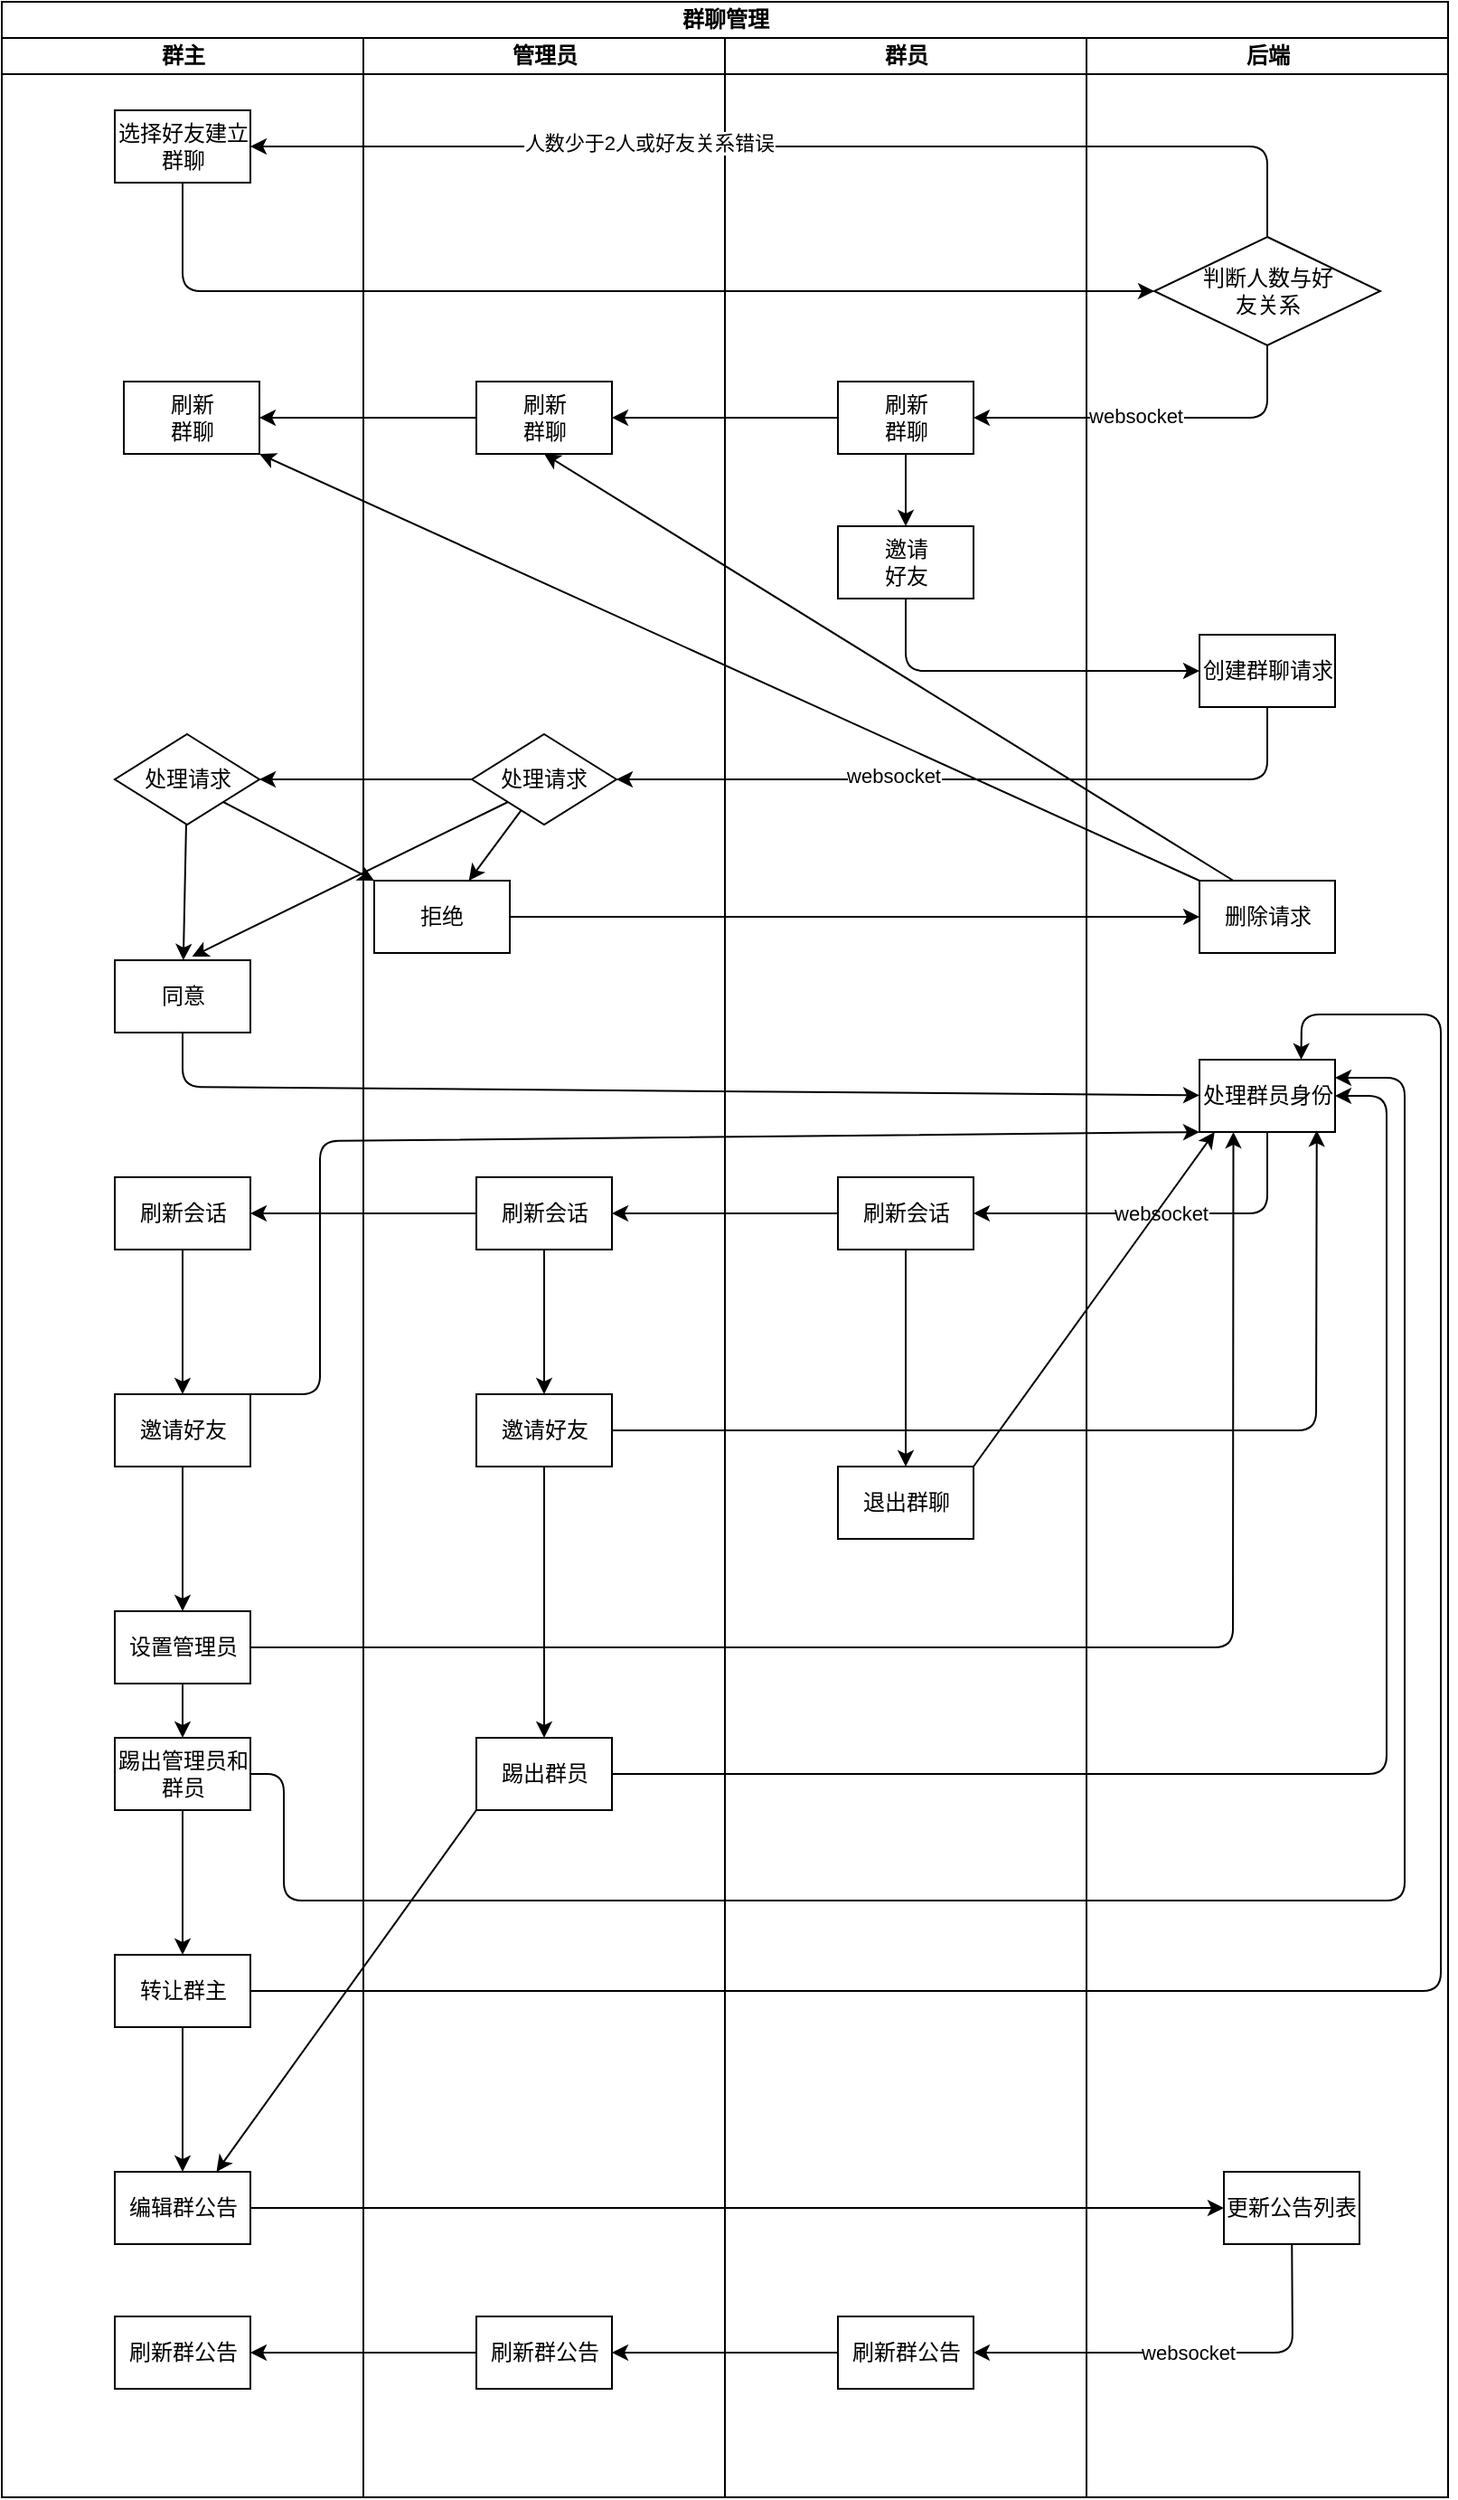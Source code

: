 <mxfile>
    <diagram id="PBnlzqda9t2enoDprxGE" name="第 1 页">
        <mxGraphModel dx="-1454" dy="1695" grid="1" gridSize="10" guides="1" tooltips="1" connect="1" arrows="1" fold="1" page="1" pageScale="1" pageWidth="827" pageHeight="1169" math="0" shadow="0">
            <root>
                <mxCell id="0"/>
                <mxCell id="1" parent="0"/>
                <mxCell id="2" value="群聊管理" style="swimlane;childLayout=stackLayout;resizeParent=1;resizeParentMax=0;startSize=20;html=1;gradientColor=none;swimlaneFillColor=default;" vertex="1" parent="1">
                    <mxGeometry x="1654.0" y="-1110" width="800" height="1380" as="geometry"/>
                </mxCell>
                <mxCell id="3" value="群主" style="swimlane;startSize=20;html=1;gradientColor=none;" vertex="1" parent="2">
                    <mxGeometry y="20" width="200" height="1360" as="geometry"/>
                </mxCell>
                <mxCell id="4" value="选择好友建立群聊" style="rounded=0;whiteSpace=wrap;html=1;gradientColor=none;" vertex="1" parent="3">
                    <mxGeometry x="62.5" y="40" width="75" height="40" as="geometry"/>
                </mxCell>
                <mxCell id="5" value="" style="edgeStyle=none;html=1;" edge="1" parent="3" source="6" target="8">
                    <mxGeometry relative="1" as="geometry"/>
                </mxCell>
                <mxCell id="6" value="处理请求" style="rhombus;whiteSpace=wrap;html=1;rounded=0;gradientColor=none;spacingLeft=0;spacingRight=0;" vertex="1" parent="3">
                    <mxGeometry x="62.5" y="385" width="80" height="50" as="geometry"/>
                </mxCell>
                <mxCell id="7" value="刷新群聊" style="whiteSpace=wrap;html=1;rounded=0;gradientColor=none;spacingLeft=20;spacingRight=20;" vertex="1" parent="3">
                    <mxGeometry x="67.5" y="190" width="75" height="40" as="geometry"/>
                </mxCell>
                <mxCell id="8" value="同意" style="whiteSpace=wrap;html=1;rounded=0;gradientColor=none;spacingLeft=0;spacingRight=0;" vertex="1" parent="3">
                    <mxGeometry x="62.5" y="510" width="75" height="40" as="geometry"/>
                </mxCell>
                <mxCell id="9" value="" style="edgeStyle=none;html=1;" edge="1" parent="3" source="10" target="12">
                    <mxGeometry relative="1" as="geometry"/>
                </mxCell>
                <mxCell id="10" value="刷新会话" style="whiteSpace=wrap;html=1;rounded=0;gradientColor=none;spacingLeft=0;spacingRight=0;" vertex="1" parent="3">
                    <mxGeometry x="62.5" y="630" width="75" height="40" as="geometry"/>
                </mxCell>
                <mxCell id="11" value="" style="edgeStyle=none;html=1;" edge="1" parent="3" source="12" target="14">
                    <mxGeometry relative="1" as="geometry"/>
                </mxCell>
                <mxCell id="12" value="邀请好友" style="whiteSpace=wrap;html=1;rounded=0;gradientColor=none;spacingLeft=0;spacingRight=0;" vertex="1" parent="3">
                    <mxGeometry x="62.5" y="750" width="75" height="40" as="geometry"/>
                </mxCell>
                <mxCell id="13" value="" style="edgeStyle=none;html=1;" edge="1" parent="3" source="14" target="16">
                    <mxGeometry relative="1" as="geometry"/>
                </mxCell>
                <mxCell id="14" value="设置管理员" style="whiteSpace=wrap;html=1;rounded=0;gradientColor=none;spacingLeft=0;spacingRight=0;" vertex="1" parent="3">
                    <mxGeometry x="62.5" y="870" width="75" height="40" as="geometry"/>
                </mxCell>
                <mxCell id="15" value="" style="edgeStyle=none;html=1;" edge="1" parent="3" source="16" target="18">
                    <mxGeometry relative="1" as="geometry"/>
                </mxCell>
                <mxCell id="16" value="踢出管理员和群员" style="whiteSpace=wrap;html=1;rounded=0;gradientColor=none;spacingLeft=0;spacingRight=0;" vertex="1" parent="3">
                    <mxGeometry x="62.5" y="940" width="75" height="40" as="geometry"/>
                </mxCell>
                <mxCell id="17" value="" style="edgeStyle=none;html=1;" edge="1" parent="3" source="18" target="19">
                    <mxGeometry relative="1" as="geometry"/>
                </mxCell>
                <mxCell id="18" value="转让群主" style="whiteSpace=wrap;html=1;rounded=0;gradientColor=none;spacingLeft=0;spacingRight=0;" vertex="1" parent="3">
                    <mxGeometry x="62.5" y="1060" width="75" height="40" as="geometry"/>
                </mxCell>
                <mxCell id="19" value="编辑群公告" style="whiteSpace=wrap;html=1;rounded=0;gradientColor=none;spacingLeft=0;spacingRight=0;" vertex="1" parent="3">
                    <mxGeometry x="62.5" y="1180" width="75" height="40" as="geometry"/>
                </mxCell>
                <mxCell id="20" value="刷新群公告" style="whiteSpace=wrap;html=1;rounded=0;gradientColor=none;spacingLeft=0;spacingRight=0;" vertex="1" parent="3">
                    <mxGeometry x="62.5" y="1260" width="75" height="40" as="geometry"/>
                </mxCell>
                <mxCell id="21" value="管理员" style="swimlane;startSize=20;html=1;gradientColor=none;" vertex="1" parent="2">
                    <mxGeometry x="200" y="20" width="200" height="1360" as="geometry"/>
                </mxCell>
                <mxCell id="22" value="" style="edgeStyle=none;html=1;" edge="1" parent="21" source="23" target="24">
                    <mxGeometry relative="1" as="geometry"/>
                </mxCell>
                <mxCell id="23" value="处理请求" style="rhombus;whiteSpace=wrap;html=1;rounded=0;gradientColor=none;spacingLeft=0;spacingRight=0;" vertex="1" parent="21">
                    <mxGeometry x="60" y="385" width="80" height="50" as="geometry"/>
                </mxCell>
                <mxCell id="24" value="拒绝" style="whiteSpace=wrap;html=1;rounded=0;gradientColor=none;spacingLeft=0;spacingRight=0;" vertex="1" parent="21">
                    <mxGeometry x="6" y="466" width="75" height="40" as="geometry"/>
                </mxCell>
                <mxCell id="25" value="刷新群聊" style="whiteSpace=wrap;html=1;rounded=0;gradientColor=none;spacingLeft=20;spacingRight=20;" vertex="1" parent="21">
                    <mxGeometry x="62.5" y="190" width="75" height="40" as="geometry"/>
                </mxCell>
                <mxCell id="26" value="" style="edgeStyle=none;html=1;" edge="1" parent="21" source="27" target="29">
                    <mxGeometry relative="1" as="geometry"/>
                </mxCell>
                <mxCell id="27" value="刷新会话" style="whiteSpace=wrap;html=1;rounded=0;gradientColor=none;spacingLeft=0;spacingRight=0;" vertex="1" parent="21">
                    <mxGeometry x="62.5" y="630" width="75" height="40" as="geometry"/>
                </mxCell>
                <mxCell id="28" value="" style="edgeStyle=none;html=1;" edge="1" parent="21" source="29" target="30">
                    <mxGeometry relative="1" as="geometry"/>
                </mxCell>
                <mxCell id="29" value="邀请好友" style="whiteSpace=wrap;html=1;rounded=0;gradientColor=none;spacingLeft=0;spacingRight=0;" vertex="1" parent="21">
                    <mxGeometry x="62.5" y="750" width="75" height="40" as="geometry"/>
                </mxCell>
                <mxCell id="30" value="踢出群员" style="whiteSpace=wrap;html=1;rounded=0;gradientColor=none;spacingLeft=0;spacingRight=0;" vertex="1" parent="21">
                    <mxGeometry x="62.5" y="940" width="75" height="40" as="geometry"/>
                </mxCell>
                <mxCell id="31" value="刷新群公告" style="whiteSpace=wrap;html=1;rounded=0;gradientColor=none;spacingLeft=0;spacingRight=0;" vertex="1" parent="21">
                    <mxGeometry x="62.5" y="1260" width="75" height="40" as="geometry"/>
                </mxCell>
                <mxCell id="32" value="群员" style="swimlane;startSize=20;html=1;gradientColor=none;" vertex="1" parent="2">
                    <mxGeometry x="400" y="20" width="200" height="1360" as="geometry"/>
                </mxCell>
                <mxCell id="33" value="" style="edgeStyle=none;html=1;" edge="1" parent="32" source="34" target="35">
                    <mxGeometry relative="1" as="geometry"/>
                </mxCell>
                <mxCell id="34" value="刷新群聊" style="whiteSpace=wrap;html=1;rounded=0;gradientColor=none;spacingLeft=20;spacingRight=20;" vertex="1" parent="32">
                    <mxGeometry x="62.5" y="190" width="75" height="40" as="geometry"/>
                </mxCell>
                <mxCell id="35" value="邀请好友" style="whiteSpace=wrap;html=1;rounded=0;gradientColor=none;spacingLeft=20;spacingRight=20;" vertex="1" parent="32">
                    <mxGeometry x="62.5" y="270" width="75" height="40" as="geometry"/>
                </mxCell>
                <mxCell id="36" value="" style="edgeStyle=none;html=1;" edge="1" parent="32" source="37" target="38">
                    <mxGeometry relative="1" as="geometry"/>
                </mxCell>
                <mxCell id="37" value="刷新会话" style="whiteSpace=wrap;html=1;rounded=0;gradientColor=none;spacingLeft=0;spacingRight=0;" vertex="1" parent="32">
                    <mxGeometry x="62.5" y="630" width="75" height="40" as="geometry"/>
                </mxCell>
                <mxCell id="38" value="退出群聊" style="whiteSpace=wrap;html=1;rounded=0;gradientColor=none;spacingLeft=0;spacingRight=0;" vertex="1" parent="32">
                    <mxGeometry x="62.5" y="790" width="75" height="40" as="geometry"/>
                </mxCell>
                <mxCell id="39" value="刷新群公告" style="whiteSpace=wrap;html=1;rounded=0;gradientColor=none;spacingLeft=0;spacingRight=0;" vertex="1" parent="32">
                    <mxGeometry x="62.5" y="1260" width="75" height="40" as="geometry"/>
                </mxCell>
                <mxCell id="40" value="后端" style="swimlane;startSize=20;html=1;gradientColor=none;" vertex="1" parent="2">
                    <mxGeometry x="600" y="20" width="200" height="1360" as="geometry"/>
                </mxCell>
                <mxCell id="41" value="判断人数与好友关系" style="rhombus;whiteSpace=wrap;html=1;rounded=0;gradientColor=none;spacingLeft=20;spacingRight=20;" vertex="1" parent="40">
                    <mxGeometry x="37.5" y="110" width="125" height="60" as="geometry"/>
                </mxCell>
                <mxCell id="42" value="创建群聊请求" style="whiteSpace=wrap;html=1;rounded=0;gradientColor=none;spacingLeft=0;spacingRight=0;" vertex="1" parent="40">
                    <mxGeometry x="62.5" y="330" width="75" height="40" as="geometry"/>
                </mxCell>
                <mxCell id="43" value="删除请求" style="whiteSpace=wrap;html=1;rounded=0;gradientColor=none;spacingLeft=0;spacingRight=0;" vertex="1" parent="40">
                    <mxGeometry x="62.5" y="466" width="75" height="40" as="geometry"/>
                </mxCell>
                <mxCell id="44" value="处理群员身份" style="whiteSpace=wrap;html=1;rounded=0;gradientColor=none;spacingLeft=0;spacingRight=0;" vertex="1" parent="40">
                    <mxGeometry x="62.5" y="565" width="75" height="40" as="geometry"/>
                </mxCell>
                <mxCell id="45" value="更新公告列表" style="whiteSpace=wrap;html=1;rounded=0;gradientColor=none;spacingLeft=0;spacingRight=0;" vertex="1" parent="40">
                    <mxGeometry x="76" y="1180" width="75" height="40" as="geometry"/>
                </mxCell>
                <mxCell id="46" value="" style="edgeStyle=none;html=1;" edge="1" parent="2" source="4" target="41">
                    <mxGeometry relative="1" as="geometry">
                        <Array as="points">
                            <mxPoint x="100.0" y="160"/>
                        </Array>
                    </mxGeometry>
                </mxCell>
                <mxCell id="47" style="edgeStyle=none;html=1;exitX=0.5;exitY=0;exitDx=0;exitDy=0;entryX=1;entryY=0.5;entryDx=0;entryDy=0;" edge="1" parent="2" source="41" target="4">
                    <mxGeometry relative="1" as="geometry">
                        <Array as="points">
                            <mxPoint x="700.0" y="80"/>
                        </Array>
                    </mxGeometry>
                </mxCell>
                <mxCell id="48" value="人数少于2人或好友关系错误" style="edgeLabel;html=1;align=center;verticalAlign=middle;resizable=0;points=[];" vertex="1" connectable="0" parent="47">
                    <mxGeometry x="0.282" y="-2" relative="1" as="geometry">
                        <mxPoint as="offset"/>
                    </mxGeometry>
                </mxCell>
                <mxCell id="49" value="" style="edgeStyle=none;html=1;" edge="1" parent="2" source="41" target="34">
                    <mxGeometry relative="1" as="geometry">
                        <Array as="points">
                            <mxPoint x="700.0" y="230"/>
                        </Array>
                    </mxGeometry>
                </mxCell>
                <mxCell id="50" value="websocket" style="edgeLabel;html=1;align=center;verticalAlign=middle;resizable=0;points=[];" vertex="1" connectable="0" parent="49">
                    <mxGeometry x="0.116" y="-1" relative="1" as="geometry">
                        <mxPoint as="offset"/>
                    </mxGeometry>
                </mxCell>
                <mxCell id="51" value="" style="edgeStyle=none;html=1;" edge="1" parent="2" source="34" target="25">
                    <mxGeometry relative="1" as="geometry"/>
                </mxCell>
                <mxCell id="52" value="" style="edgeStyle=none;html=1;" edge="1" parent="2" source="35" target="42">
                    <mxGeometry relative="1" as="geometry">
                        <Array as="points">
                            <mxPoint x="500.0" y="370"/>
                        </Array>
                    </mxGeometry>
                </mxCell>
                <mxCell id="53" value="" style="edgeStyle=none;html=1;" edge="1" parent="2" source="42" target="23">
                    <mxGeometry relative="1" as="geometry">
                        <Array as="points">
                            <mxPoint x="700.0" y="430"/>
                        </Array>
                    </mxGeometry>
                </mxCell>
                <mxCell id="54" value="websocket" style="edgeLabel;html=1;align=center;verticalAlign=middle;resizable=0;points=[];" vertex="1" connectable="0" parent="53">
                    <mxGeometry x="0.236" y="-2" relative="1" as="geometry">
                        <mxPoint as="offset"/>
                    </mxGeometry>
                </mxCell>
                <mxCell id="55" value="" style="edgeStyle=none;html=1;" edge="1" parent="2" source="23" target="6">
                    <mxGeometry relative="1" as="geometry"/>
                </mxCell>
                <mxCell id="56" style="edgeStyle=none;html=1;exitX=1;exitY=1;exitDx=0;exitDy=0;entryX=0;entryY=0;entryDx=0;entryDy=0;" edge="1" parent="2" source="6" target="24">
                    <mxGeometry relative="1" as="geometry"/>
                </mxCell>
                <mxCell id="57" value="" style="edgeStyle=none;html=1;" edge="1" parent="2" source="24" target="43">
                    <mxGeometry relative="1" as="geometry"/>
                </mxCell>
                <mxCell id="58" value="" style="edgeStyle=none;html=1;" edge="1" parent="2" source="25" target="7">
                    <mxGeometry relative="1" as="geometry"/>
                </mxCell>
                <mxCell id="59" style="edgeStyle=none;html=1;exitX=0.25;exitY=0;exitDx=0;exitDy=0;entryX=0.5;entryY=1;entryDx=0;entryDy=0;" edge="1" parent="2" source="43" target="25">
                    <mxGeometry relative="1" as="geometry"/>
                </mxCell>
                <mxCell id="60" style="edgeStyle=none;html=1;exitX=0;exitY=0;exitDx=0;exitDy=0;entryX=1;entryY=1;entryDx=0;entryDy=0;" edge="1" parent="2" source="43" target="7">
                    <mxGeometry relative="1" as="geometry"/>
                </mxCell>
                <mxCell id="61" style="edgeStyle=none;html=1;exitX=0;exitY=1;exitDx=0;exitDy=0;entryX=0.571;entryY=-0.051;entryDx=0;entryDy=0;entryPerimeter=0;" edge="1" parent="2" source="23" target="8">
                    <mxGeometry relative="1" as="geometry"/>
                </mxCell>
                <mxCell id="62" value="" style="edgeStyle=none;html=1;" edge="1" parent="2" source="8" target="44">
                    <mxGeometry relative="1" as="geometry">
                        <Array as="points">
                            <mxPoint x="100.0" y="600"/>
                        </Array>
                    </mxGeometry>
                </mxCell>
                <mxCell id="63" value="websocket" style="edgeStyle=none;html=1;" edge="1" parent="2" source="44" target="37">
                    <mxGeometry relative="1" as="geometry">
                        <Array as="points">
                            <mxPoint x="700.0" y="670"/>
                        </Array>
                    </mxGeometry>
                </mxCell>
                <mxCell id="64" value="" style="edgeStyle=none;html=1;" edge="1" parent="2" source="37" target="27">
                    <mxGeometry relative="1" as="geometry"/>
                </mxCell>
                <mxCell id="65" value="" style="edgeStyle=none;html=1;" edge="1" parent="2" source="27" target="10">
                    <mxGeometry relative="1" as="geometry"/>
                </mxCell>
                <mxCell id="66" style="edgeStyle=none;html=1;exitX=1;exitY=0;exitDx=0;exitDy=0;entryX=0;entryY=1;entryDx=0;entryDy=0;" edge="1" parent="2" source="12" target="44">
                    <mxGeometry relative="1" as="geometry">
                        <Array as="points">
                            <mxPoint x="176.0" y="770"/>
                            <mxPoint x="176.0" y="630"/>
                        </Array>
                    </mxGeometry>
                </mxCell>
                <mxCell id="67" style="edgeStyle=none;html=1;exitX=1;exitY=0.5;exitDx=0;exitDy=0;entryX=0.865;entryY=0.979;entryDx=0;entryDy=0;entryPerimeter=0;" edge="1" parent="2" source="29" target="44">
                    <mxGeometry relative="1" as="geometry">
                        <Array as="points">
                            <mxPoint x="727.0" y="790"/>
                        </Array>
                    </mxGeometry>
                </mxCell>
                <mxCell id="68" style="edgeStyle=none;html=1;entryX=0.25;entryY=1;entryDx=0;entryDy=0;" edge="1" parent="2" source="14" target="44">
                    <mxGeometry relative="1" as="geometry">
                        <Array as="points">
                            <mxPoint x="681.0" y="910"/>
                        </Array>
                    </mxGeometry>
                </mxCell>
                <mxCell id="69" style="edgeStyle=none;html=1;exitX=1;exitY=0.5;exitDx=0;exitDy=0;entryX=1;entryY=0.25;entryDx=0;entryDy=0;" edge="1" parent="2" source="16" target="44">
                    <mxGeometry relative="1" as="geometry">
                        <mxPoint x="746.0" y="600" as="targetPoint"/>
                        <Array as="points">
                            <mxPoint x="156.0" y="980"/>
                            <mxPoint x="156.0" y="1050"/>
                            <mxPoint x="776.0" y="1050"/>
                            <mxPoint x="776.0" y="595"/>
                        </Array>
                    </mxGeometry>
                </mxCell>
                <mxCell id="70" style="edgeStyle=none;html=1;entryX=1;entryY=0.5;entryDx=0;entryDy=0;" edge="1" parent="2" source="30" target="44">
                    <mxGeometry relative="1" as="geometry">
                        <Array as="points">
                            <mxPoint x="766.0" y="980"/>
                            <mxPoint x="766.0" y="605"/>
                        </Array>
                    </mxGeometry>
                </mxCell>
                <mxCell id="71" style="edgeStyle=none;html=1;exitX=1;exitY=0;exitDx=0;exitDy=0;entryX=0.112;entryY=1.001;entryDx=0;entryDy=0;entryPerimeter=0;" edge="1" parent="2" source="38" target="44">
                    <mxGeometry relative="1" as="geometry"/>
                </mxCell>
                <mxCell id="72" style="edgeStyle=none;html=1;entryX=0.75;entryY=0;entryDx=0;entryDy=0;" edge="1" parent="2" source="18" target="44">
                    <mxGeometry relative="1" as="geometry">
                        <Array as="points">
                            <mxPoint x="796.0" y="1100"/>
                            <mxPoint x="796.0" y="560"/>
                            <mxPoint x="719.0" y="560"/>
                        </Array>
                    </mxGeometry>
                </mxCell>
                <mxCell id="73" style="edgeStyle=none;html=1;exitX=0;exitY=1;exitDx=0;exitDy=0;entryX=0.75;entryY=0;entryDx=0;entryDy=0;" edge="1" parent="2" source="30" target="19">
                    <mxGeometry relative="1" as="geometry"/>
                </mxCell>
                <mxCell id="74" value="" style="edgeStyle=none;html=1;" edge="1" parent="2" source="19" target="45">
                    <mxGeometry relative="1" as="geometry"/>
                </mxCell>
                <mxCell id="75" value="websocket" style="edgeStyle=none;html=1;" edge="1" parent="2" source="45" target="39">
                    <mxGeometry relative="1" as="geometry">
                        <Array as="points">
                            <mxPoint x="714.0" y="1300"/>
                        </Array>
                    </mxGeometry>
                </mxCell>
                <mxCell id="76" value="" style="edgeStyle=none;html=1;" edge="1" parent="2" source="39" target="31">
                    <mxGeometry relative="1" as="geometry"/>
                </mxCell>
                <mxCell id="77" value="" style="edgeStyle=none;html=1;" edge="1" parent="2" source="31" target="20">
                    <mxGeometry relative="1" as="geometry"/>
                </mxCell>
            </root>
        </mxGraphModel>
    </diagram>
</mxfile>